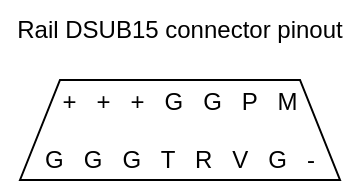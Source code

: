 <mxfile version="21.8.2" type="device">
  <diagram name="Page-1" id="aq0edeIlUvzuhtCa9EH8">
    <mxGraphModel dx="819" dy="538" grid="1" gridSize="10" guides="1" tooltips="1" connect="1" arrows="1" fold="1" page="1" pageScale="1" pageWidth="200" pageHeight="100" math="0" shadow="0">
      <root>
        <mxCell id="0" />
        <mxCell id="1" parent="0" />
        <mxCell id="la69FcFKAkC0hCphl8bd-1" value="+&amp;nbsp;&amp;nbsp; + &amp;nbsp; + &amp;nbsp; G &amp;nbsp; G &amp;nbsp; P &amp;nbsp; M&lt;br&gt;&lt;br&gt;G&amp;nbsp;&amp;nbsp; G &amp;nbsp; G &amp;nbsp; T &amp;nbsp; R &amp;nbsp; V &amp;nbsp; G&amp;nbsp;&amp;nbsp; -" style="shape=trapezoid;perimeter=trapezoidPerimeter;whiteSpace=wrap;html=1;fixedSize=1;" vertex="1" parent="1">
          <mxGeometry x="20" y="40" width="160" height="50" as="geometry" />
        </mxCell>
        <mxCell id="la69FcFKAkC0hCphl8bd-2" value="Rail DSUB15 connector pinout" style="text;html=1;strokeColor=none;fillColor=none;align=center;verticalAlign=middle;whiteSpace=wrap;rounded=0;" vertex="1" parent="1">
          <mxGeometry x="10" width="180" height="30" as="geometry" />
        </mxCell>
      </root>
    </mxGraphModel>
  </diagram>
</mxfile>
